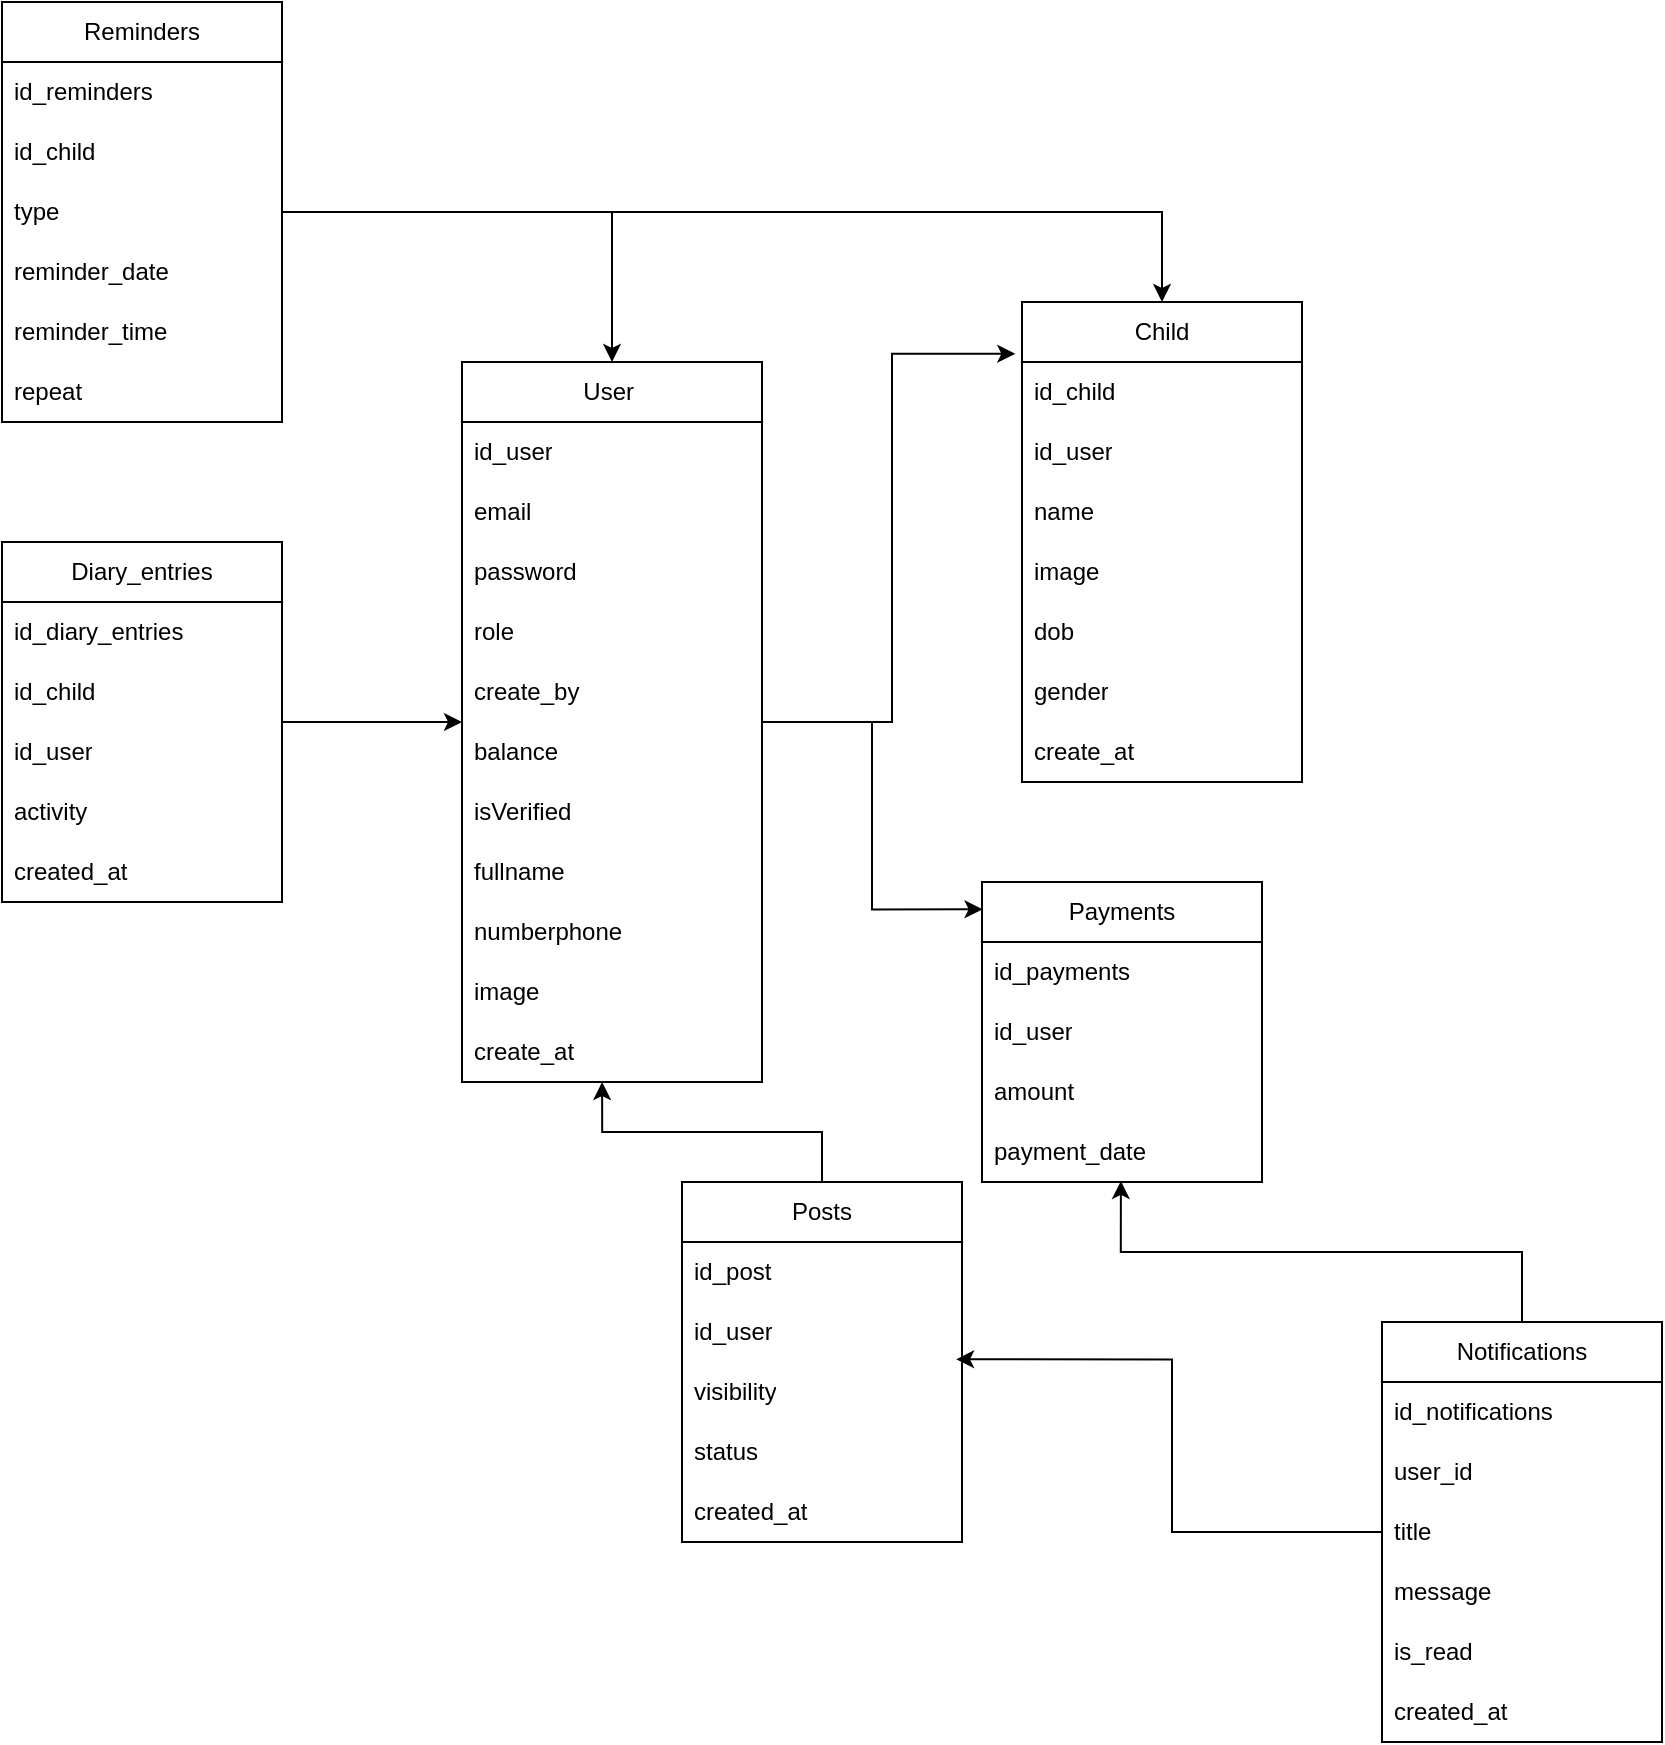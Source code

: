 <mxfile version="27.1.6">
  <diagram name="Trang-1" id="dfRigs13at9_oGxyz8qg">
    <mxGraphModel dx="2505" dy="914" grid="1" gridSize="10" guides="1" tooltips="1" connect="1" arrows="1" fold="1" page="1" pageScale="1" pageWidth="827" pageHeight="1169" math="0" shadow="0">
      <root>
        <mxCell id="0" />
        <mxCell id="1" parent="0" />
        <mxCell id="B8o3VL0zyNEKrHlhs4Ju-1" value="User&amp;nbsp;" style="swimlane;fontStyle=0;childLayout=stackLayout;horizontal=1;startSize=30;horizontalStack=0;resizeParent=1;resizeParentMax=0;resizeLast=0;collapsible=1;marginBottom=0;whiteSpace=wrap;html=1;" vertex="1" parent="1">
          <mxGeometry x="70" y="210" width="150" height="360" as="geometry" />
        </mxCell>
        <mxCell id="B8o3VL0zyNEKrHlhs4Ju-2" value="id_user" style="text;strokeColor=none;fillColor=none;align=left;verticalAlign=middle;spacingLeft=4;spacingRight=4;overflow=hidden;points=[[0,0.5],[1,0.5]];portConstraint=eastwest;rotatable=0;whiteSpace=wrap;html=1;" vertex="1" parent="B8o3VL0zyNEKrHlhs4Ju-1">
          <mxGeometry y="30" width="150" height="30" as="geometry" />
        </mxCell>
        <mxCell id="B8o3VL0zyNEKrHlhs4Ju-3" value="email" style="text;strokeColor=none;fillColor=none;align=left;verticalAlign=middle;spacingLeft=4;spacingRight=4;overflow=hidden;points=[[0,0.5],[1,0.5]];portConstraint=eastwest;rotatable=0;whiteSpace=wrap;html=1;" vertex="1" parent="B8o3VL0zyNEKrHlhs4Ju-1">
          <mxGeometry y="60" width="150" height="30" as="geometry" />
        </mxCell>
        <mxCell id="B8o3VL0zyNEKrHlhs4Ju-4" value="password" style="text;strokeColor=none;fillColor=none;align=left;verticalAlign=middle;spacingLeft=4;spacingRight=4;overflow=hidden;points=[[0,0.5],[1,0.5]];portConstraint=eastwest;rotatable=0;whiteSpace=wrap;html=1;" vertex="1" parent="B8o3VL0zyNEKrHlhs4Ju-1">
          <mxGeometry y="90" width="150" height="30" as="geometry" />
        </mxCell>
        <mxCell id="B8o3VL0zyNEKrHlhs4Ju-16" value="role" style="text;strokeColor=none;fillColor=none;align=left;verticalAlign=middle;spacingLeft=4;spacingRight=4;overflow=hidden;points=[[0,0.5],[1,0.5]];portConstraint=eastwest;rotatable=0;whiteSpace=wrap;html=1;" vertex="1" parent="B8o3VL0zyNEKrHlhs4Ju-1">
          <mxGeometry y="120" width="150" height="30" as="geometry" />
        </mxCell>
        <mxCell id="B8o3VL0zyNEKrHlhs4Ju-18" value="create_by" style="text;strokeColor=none;fillColor=none;align=left;verticalAlign=middle;spacingLeft=4;spacingRight=4;overflow=hidden;points=[[0,0.5],[1,0.5]];portConstraint=eastwest;rotatable=0;whiteSpace=wrap;html=1;" vertex="1" parent="B8o3VL0zyNEKrHlhs4Ju-1">
          <mxGeometry y="150" width="150" height="30" as="geometry" />
        </mxCell>
        <mxCell id="B8o3VL0zyNEKrHlhs4Ju-20" value="balance" style="text;strokeColor=none;fillColor=none;align=left;verticalAlign=middle;spacingLeft=4;spacingRight=4;overflow=hidden;points=[[0,0.5],[1,0.5]];portConstraint=eastwest;rotatable=0;whiteSpace=wrap;html=1;" vertex="1" parent="B8o3VL0zyNEKrHlhs4Ju-1">
          <mxGeometry y="180" width="150" height="30" as="geometry" />
        </mxCell>
        <mxCell id="B8o3VL0zyNEKrHlhs4Ju-19" value="isVerified" style="text;strokeColor=none;fillColor=none;align=left;verticalAlign=middle;spacingLeft=4;spacingRight=4;overflow=hidden;points=[[0,0.5],[1,0.5]];portConstraint=eastwest;rotatable=0;whiteSpace=wrap;html=1;" vertex="1" parent="B8o3VL0zyNEKrHlhs4Ju-1">
          <mxGeometry y="210" width="150" height="30" as="geometry" />
        </mxCell>
        <mxCell id="B8o3VL0zyNEKrHlhs4Ju-22" value="fullname" style="text;strokeColor=none;fillColor=none;align=left;verticalAlign=middle;spacingLeft=4;spacingRight=4;overflow=hidden;points=[[0,0.5],[1,0.5]];portConstraint=eastwest;rotatable=0;whiteSpace=wrap;html=1;" vertex="1" parent="B8o3VL0zyNEKrHlhs4Ju-1">
          <mxGeometry y="240" width="150" height="30" as="geometry" />
        </mxCell>
        <mxCell id="B8o3VL0zyNEKrHlhs4Ju-23" value="numberphone" style="text;strokeColor=none;fillColor=none;align=left;verticalAlign=middle;spacingLeft=4;spacingRight=4;overflow=hidden;points=[[0,0.5],[1,0.5]];portConstraint=eastwest;rotatable=0;whiteSpace=wrap;html=1;" vertex="1" parent="B8o3VL0zyNEKrHlhs4Ju-1">
          <mxGeometry y="270" width="150" height="30" as="geometry" />
        </mxCell>
        <mxCell id="B8o3VL0zyNEKrHlhs4Ju-21" value="image" style="text;strokeColor=none;fillColor=none;align=left;verticalAlign=middle;spacingLeft=4;spacingRight=4;overflow=hidden;points=[[0,0.5],[1,0.5]];portConstraint=eastwest;rotatable=0;whiteSpace=wrap;html=1;" vertex="1" parent="B8o3VL0zyNEKrHlhs4Ju-1">
          <mxGeometry y="300" width="150" height="30" as="geometry" />
        </mxCell>
        <mxCell id="B8o3VL0zyNEKrHlhs4Ju-24" value="create_at" style="text;strokeColor=none;fillColor=none;align=left;verticalAlign=middle;spacingLeft=4;spacingRight=4;overflow=hidden;points=[[0,0.5],[1,0.5]];portConstraint=eastwest;rotatable=0;whiteSpace=wrap;html=1;" vertex="1" parent="B8o3VL0zyNEKrHlhs4Ju-1">
          <mxGeometry y="330" width="150" height="30" as="geometry" />
        </mxCell>
        <mxCell id="B8o3VL0zyNEKrHlhs4Ju-29" value="Child" style="swimlane;fontStyle=0;childLayout=stackLayout;horizontal=1;startSize=30;horizontalStack=0;resizeParent=1;resizeParentMax=0;resizeLast=0;collapsible=1;marginBottom=0;whiteSpace=wrap;html=1;" vertex="1" parent="1">
          <mxGeometry x="350" y="180" width="140" height="240" as="geometry" />
        </mxCell>
        <mxCell id="B8o3VL0zyNEKrHlhs4Ju-30" value="id_child" style="text;strokeColor=none;fillColor=none;align=left;verticalAlign=middle;spacingLeft=4;spacingRight=4;overflow=hidden;points=[[0,0.5],[1,0.5]];portConstraint=eastwest;rotatable=0;whiteSpace=wrap;html=1;" vertex="1" parent="B8o3VL0zyNEKrHlhs4Ju-29">
          <mxGeometry y="30" width="140" height="30" as="geometry" />
        </mxCell>
        <mxCell id="B8o3VL0zyNEKrHlhs4Ju-34" value="id_user" style="text;strokeColor=none;fillColor=none;align=left;verticalAlign=middle;spacingLeft=4;spacingRight=4;overflow=hidden;points=[[0,0.5],[1,0.5]];portConstraint=eastwest;rotatable=0;whiteSpace=wrap;html=1;" vertex="1" parent="B8o3VL0zyNEKrHlhs4Ju-29">
          <mxGeometry y="60" width="140" height="30" as="geometry" />
        </mxCell>
        <mxCell id="B8o3VL0zyNEKrHlhs4Ju-31" value="name" style="text;strokeColor=none;fillColor=none;align=left;verticalAlign=middle;spacingLeft=4;spacingRight=4;overflow=hidden;points=[[0,0.5],[1,0.5]];portConstraint=eastwest;rotatable=0;whiteSpace=wrap;html=1;" vertex="1" parent="B8o3VL0zyNEKrHlhs4Ju-29">
          <mxGeometry y="90" width="140" height="30" as="geometry" />
        </mxCell>
        <mxCell id="B8o3VL0zyNEKrHlhs4Ju-64" value="image" style="text;strokeColor=none;fillColor=none;align=left;verticalAlign=middle;spacingLeft=4;spacingRight=4;overflow=hidden;points=[[0,0.5],[1,0.5]];portConstraint=eastwest;rotatable=0;whiteSpace=wrap;html=1;" vertex="1" parent="B8o3VL0zyNEKrHlhs4Ju-29">
          <mxGeometry y="120" width="140" height="30" as="geometry" />
        </mxCell>
        <mxCell id="B8o3VL0zyNEKrHlhs4Ju-33" value="dob" style="text;strokeColor=none;fillColor=none;align=left;verticalAlign=middle;spacingLeft=4;spacingRight=4;overflow=hidden;points=[[0,0.5],[1,0.5]];portConstraint=eastwest;rotatable=0;whiteSpace=wrap;html=1;" vertex="1" parent="B8o3VL0zyNEKrHlhs4Ju-29">
          <mxGeometry y="150" width="140" height="30" as="geometry" />
        </mxCell>
        <mxCell id="B8o3VL0zyNEKrHlhs4Ju-63" value="gender" style="text;strokeColor=none;fillColor=none;align=left;verticalAlign=middle;spacingLeft=4;spacingRight=4;overflow=hidden;points=[[0,0.5],[1,0.5]];portConstraint=eastwest;rotatable=0;whiteSpace=wrap;html=1;" vertex="1" parent="B8o3VL0zyNEKrHlhs4Ju-29">
          <mxGeometry y="180" width="140" height="30" as="geometry" />
        </mxCell>
        <mxCell id="B8o3VL0zyNEKrHlhs4Ju-35" value="create_at" style="text;strokeColor=none;fillColor=none;align=left;verticalAlign=middle;spacingLeft=4;spacingRight=4;overflow=hidden;points=[[0,0.5],[1,0.5]];portConstraint=eastwest;rotatable=0;whiteSpace=wrap;html=1;" vertex="1" parent="B8o3VL0zyNEKrHlhs4Ju-29">
          <mxGeometry y="210" width="140" height="30" as="geometry" />
        </mxCell>
        <mxCell id="B8o3VL0zyNEKrHlhs4Ju-85" style="edgeStyle=orthogonalEdgeStyle;rounded=0;orthogonalLoop=1;jettySize=auto;html=1;entryX=0.5;entryY=0;entryDx=0;entryDy=0;" edge="1" parent="1" source="B8o3VL0zyNEKrHlhs4Ju-36" target="B8o3VL0zyNEKrHlhs4Ju-1">
          <mxGeometry relative="1" as="geometry" />
        </mxCell>
        <mxCell id="B8o3VL0zyNEKrHlhs4Ju-91" style="edgeStyle=orthogonalEdgeStyle;rounded=0;orthogonalLoop=1;jettySize=auto;html=1;entryX=0.5;entryY=0;entryDx=0;entryDy=0;" edge="1" parent="1" source="B8o3VL0zyNEKrHlhs4Ju-36" target="B8o3VL0zyNEKrHlhs4Ju-29">
          <mxGeometry relative="1" as="geometry" />
        </mxCell>
        <mxCell id="B8o3VL0zyNEKrHlhs4Ju-36" value="Reminders" style="swimlane;fontStyle=0;childLayout=stackLayout;horizontal=1;startSize=30;horizontalStack=0;resizeParent=1;resizeParentMax=0;resizeLast=0;collapsible=1;marginBottom=0;whiteSpace=wrap;html=1;" vertex="1" parent="1">
          <mxGeometry x="-160" y="30" width="140" height="210" as="geometry" />
        </mxCell>
        <mxCell id="B8o3VL0zyNEKrHlhs4Ju-40" value="id_reminders" style="text;strokeColor=none;fillColor=none;align=left;verticalAlign=middle;spacingLeft=4;spacingRight=4;overflow=hidden;points=[[0,0.5],[1,0.5]];portConstraint=eastwest;rotatable=0;whiteSpace=wrap;html=1;" vertex="1" parent="B8o3VL0zyNEKrHlhs4Ju-36">
          <mxGeometry y="30" width="140" height="30" as="geometry" />
        </mxCell>
        <mxCell id="B8o3VL0zyNEKrHlhs4Ju-37" value="id_child" style="text;strokeColor=none;fillColor=none;align=left;verticalAlign=middle;spacingLeft=4;spacingRight=4;overflow=hidden;points=[[0,0.5],[1,0.5]];portConstraint=eastwest;rotatable=0;whiteSpace=wrap;html=1;" vertex="1" parent="B8o3VL0zyNEKrHlhs4Ju-36">
          <mxGeometry y="60" width="140" height="30" as="geometry" />
        </mxCell>
        <mxCell id="B8o3VL0zyNEKrHlhs4Ju-38" value="type" style="text;strokeColor=none;fillColor=none;align=left;verticalAlign=middle;spacingLeft=4;spacingRight=4;overflow=hidden;points=[[0,0.5],[1,0.5]];portConstraint=eastwest;rotatable=0;whiteSpace=wrap;html=1;" vertex="1" parent="B8o3VL0zyNEKrHlhs4Ju-36">
          <mxGeometry y="90" width="140" height="30" as="geometry" />
        </mxCell>
        <mxCell id="B8o3VL0zyNEKrHlhs4Ju-42" value="reminder_date" style="text;strokeColor=none;fillColor=none;align=left;verticalAlign=middle;spacingLeft=4;spacingRight=4;overflow=hidden;points=[[0,0.5],[1,0.5]];portConstraint=eastwest;rotatable=0;whiteSpace=wrap;html=1;" vertex="1" parent="B8o3VL0zyNEKrHlhs4Ju-36">
          <mxGeometry y="120" width="140" height="30" as="geometry" />
        </mxCell>
        <mxCell id="B8o3VL0zyNEKrHlhs4Ju-41" value="reminder_time" style="text;strokeColor=none;fillColor=none;align=left;verticalAlign=middle;spacingLeft=4;spacingRight=4;overflow=hidden;points=[[0,0.5],[1,0.5]];portConstraint=eastwest;rotatable=0;whiteSpace=wrap;html=1;" vertex="1" parent="B8o3VL0zyNEKrHlhs4Ju-36">
          <mxGeometry y="150" width="140" height="30" as="geometry" />
        </mxCell>
        <mxCell id="B8o3VL0zyNEKrHlhs4Ju-43" value="repeat" style="text;strokeColor=none;fillColor=none;align=left;verticalAlign=middle;spacingLeft=4;spacingRight=4;overflow=hidden;points=[[0,0.5],[1,0.5]];portConstraint=eastwest;rotatable=0;whiteSpace=wrap;html=1;" vertex="1" parent="B8o3VL0zyNEKrHlhs4Ju-36">
          <mxGeometry y="180" width="140" height="30" as="geometry" />
        </mxCell>
        <mxCell id="B8o3VL0zyNEKrHlhs4Ju-89" style="edgeStyle=orthogonalEdgeStyle;rounded=0;orthogonalLoop=1;jettySize=auto;html=1;" edge="1" parent="1" source="B8o3VL0zyNEKrHlhs4Ju-45" target="B8o3VL0zyNEKrHlhs4Ju-1">
          <mxGeometry relative="1" as="geometry" />
        </mxCell>
        <mxCell id="B8o3VL0zyNEKrHlhs4Ju-45" value="Diary_entries" style="swimlane;fontStyle=0;childLayout=stackLayout;horizontal=1;startSize=30;horizontalStack=0;resizeParent=1;resizeParentMax=0;resizeLast=0;collapsible=1;marginBottom=0;whiteSpace=wrap;html=1;" vertex="1" parent="1">
          <mxGeometry x="-160" y="300" width="140" height="180" as="geometry">
            <mxRectangle x="280" y="520" width="110" height="30" as="alternateBounds" />
          </mxGeometry>
        </mxCell>
        <mxCell id="B8o3VL0zyNEKrHlhs4Ju-46" value="id_diary_entries" style="text;strokeColor=none;fillColor=none;align=left;verticalAlign=middle;spacingLeft=4;spacingRight=4;overflow=hidden;points=[[0,0.5],[1,0.5]];portConstraint=eastwest;rotatable=0;whiteSpace=wrap;html=1;" vertex="1" parent="B8o3VL0zyNEKrHlhs4Ju-45">
          <mxGeometry y="30" width="140" height="30" as="geometry" />
        </mxCell>
        <mxCell id="B8o3VL0zyNEKrHlhs4Ju-50" value="id_child" style="text;strokeColor=none;fillColor=none;align=left;verticalAlign=middle;spacingLeft=4;spacingRight=4;overflow=hidden;points=[[0,0.5],[1,0.5]];portConstraint=eastwest;rotatable=0;whiteSpace=wrap;html=1;" vertex="1" parent="B8o3VL0zyNEKrHlhs4Ju-45">
          <mxGeometry y="60" width="140" height="30" as="geometry" />
        </mxCell>
        <mxCell id="B8o3VL0zyNEKrHlhs4Ju-51" value="id_user" style="text;strokeColor=none;fillColor=none;align=left;verticalAlign=middle;spacingLeft=4;spacingRight=4;overflow=hidden;points=[[0,0.5],[1,0.5]];portConstraint=eastwest;rotatable=0;whiteSpace=wrap;html=1;" vertex="1" parent="B8o3VL0zyNEKrHlhs4Ju-45">
          <mxGeometry y="90" width="140" height="30" as="geometry" />
        </mxCell>
        <mxCell id="B8o3VL0zyNEKrHlhs4Ju-49" value="activity" style="text;strokeColor=none;fillColor=none;align=left;verticalAlign=middle;spacingLeft=4;spacingRight=4;overflow=hidden;points=[[0,0.5],[1,0.5]];portConstraint=eastwest;rotatable=0;whiteSpace=wrap;html=1;" vertex="1" parent="B8o3VL0zyNEKrHlhs4Ju-45">
          <mxGeometry y="120" width="140" height="30" as="geometry" />
        </mxCell>
        <mxCell id="B8o3VL0zyNEKrHlhs4Ju-52" value="created_at" style="text;strokeColor=none;fillColor=none;align=left;verticalAlign=middle;spacingLeft=4;spacingRight=4;overflow=hidden;points=[[0,0.5],[1,0.5]];portConstraint=eastwest;rotatable=0;whiteSpace=wrap;html=1;" vertex="1" parent="B8o3VL0zyNEKrHlhs4Ju-45">
          <mxGeometry y="150" width="140" height="30" as="geometry" />
        </mxCell>
        <mxCell id="B8o3VL0zyNEKrHlhs4Ju-53" value="Posts" style="swimlane;fontStyle=0;childLayout=stackLayout;horizontal=1;startSize=30;horizontalStack=0;resizeParent=1;resizeParentMax=0;resizeLast=0;collapsible=1;marginBottom=0;whiteSpace=wrap;html=1;" vertex="1" parent="1">
          <mxGeometry x="180" y="620" width="140" height="180" as="geometry" />
        </mxCell>
        <mxCell id="B8o3VL0zyNEKrHlhs4Ju-54" value="id_post" style="text;strokeColor=none;fillColor=none;align=left;verticalAlign=middle;spacingLeft=4;spacingRight=4;overflow=hidden;points=[[0,0.5],[1,0.5]];portConstraint=eastwest;rotatable=0;whiteSpace=wrap;html=1;" vertex="1" parent="B8o3VL0zyNEKrHlhs4Ju-53">
          <mxGeometry y="30" width="140" height="30" as="geometry" />
        </mxCell>
        <mxCell id="B8o3VL0zyNEKrHlhs4Ju-55" value="id_user" style="text;strokeColor=none;fillColor=none;align=left;verticalAlign=middle;spacingLeft=4;spacingRight=4;overflow=hidden;points=[[0,0.5],[1,0.5]];portConstraint=eastwest;rotatable=0;whiteSpace=wrap;html=1;" vertex="1" parent="B8o3VL0zyNEKrHlhs4Ju-53">
          <mxGeometry y="60" width="140" height="30" as="geometry" />
        </mxCell>
        <mxCell id="B8o3VL0zyNEKrHlhs4Ju-56" value="visibility" style="text;strokeColor=none;fillColor=none;align=left;verticalAlign=middle;spacingLeft=4;spacingRight=4;overflow=hidden;points=[[0,0.5],[1,0.5]];portConstraint=eastwest;rotatable=0;whiteSpace=wrap;html=1;" vertex="1" parent="B8o3VL0zyNEKrHlhs4Ju-53">
          <mxGeometry y="90" width="140" height="30" as="geometry" />
        </mxCell>
        <mxCell id="B8o3VL0zyNEKrHlhs4Ju-59" value="status" style="text;strokeColor=none;fillColor=none;align=left;verticalAlign=middle;spacingLeft=4;spacingRight=4;overflow=hidden;points=[[0,0.5],[1,0.5]];portConstraint=eastwest;rotatable=0;whiteSpace=wrap;html=1;" vertex="1" parent="B8o3VL0zyNEKrHlhs4Ju-53">
          <mxGeometry y="120" width="140" height="30" as="geometry" />
        </mxCell>
        <mxCell id="B8o3VL0zyNEKrHlhs4Ju-58" value="created_at" style="text;strokeColor=none;fillColor=none;align=left;verticalAlign=middle;spacingLeft=4;spacingRight=4;overflow=hidden;points=[[0,0.5],[1,0.5]];portConstraint=eastwest;rotatable=0;whiteSpace=wrap;html=1;" vertex="1" parent="B8o3VL0zyNEKrHlhs4Ju-53">
          <mxGeometry y="150" width="140" height="30" as="geometry" />
        </mxCell>
        <mxCell id="B8o3VL0zyNEKrHlhs4Ju-61" style="edgeStyle=orthogonalEdgeStyle;rounded=0;orthogonalLoop=1;jettySize=auto;html=1;entryX=-0.024;entryY=0.108;entryDx=0;entryDy=0;entryPerimeter=0;" edge="1" parent="1" source="B8o3VL0zyNEKrHlhs4Ju-1" target="B8o3VL0zyNEKrHlhs4Ju-29">
          <mxGeometry relative="1" as="geometry" />
        </mxCell>
        <mxCell id="B8o3VL0zyNEKrHlhs4Ju-66" value="Payments" style="swimlane;fontStyle=0;childLayout=stackLayout;horizontal=1;startSize=30;horizontalStack=0;resizeParent=1;resizeParentMax=0;resizeLast=0;collapsible=1;marginBottom=0;whiteSpace=wrap;html=1;" vertex="1" parent="1">
          <mxGeometry x="330" y="470" width="140" height="150" as="geometry" />
        </mxCell>
        <mxCell id="B8o3VL0zyNEKrHlhs4Ju-67" value="id_payments" style="text;strokeColor=none;fillColor=none;align=left;verticalAlign=middle;spacingLeft=4;spacingRight=4;overflow=hidden;points=[[0,0.5],[1,0.5]];portConstraint=eastwest;rotatable=0;whiteSpace=wrap;html=1;" vertex="1" parent="B8o3VL0zyNEKrHlhs4Ju-66">
          <mxGeometry y="30" width="140" height="30" as="geometry" />
        </mxCell>
        <mxCell id="B8o3VL0zyNEKrHlhs4Ju-68" value="id_user" style="text;strokeColor=none;fillColor=none;align=left;verticalAlign=middle;spacingLeft=4;spacingRight=4;overflow=hidden;points=[[0,0.5],[1,0.5]];portConstraint=eastwest;rotatable=0;whiteSpace=wrap;html=1;" vertex="1" parent="B8o3VL0zyNEKrHlhs4Ju-66">
          <mxGeometry y="60" width="140" height="30" as="geometry" />
        </mxCell>
        <mxCell id="B8o3VL0zyNEKrHlhs4Ju-71" value="amount" style="text;strokeColor=none;fillColor=none;align=left;verticalAlign=middle;spacingLeft=4;spacingRight=4;overflow=hidden;points=[[0,0.5],[1,0.5]];portConstraint=eastwest;rotatable=0;whiteSpace=wrap;html=1;" vertex="1" parent="B8o3VL0zyNEKrHlhs4Ju-66">
          <mxGeometry y="90" width="140" height="30" as="geometry" />
        </mxCell>
        <mxCell id="B8o3VL0zyNEKrHlhs4Ju-72" value="payment_date" style="text;strokeColor=none;fillColor=none;align=left;verticalAlign=middle;spacingLeft=4;spacingRight=4;overflow=hidden;points=[[0,0.5],[1,0.5]];portConstraint=eastwest;rotatable=0;whiteSpace=wrap;html=1;" vertex="1" parent="B8o3VL0zyNEKrHlhs4Ju-66">
          <mxGeometry y="120" width="140" height="30" as="geometry" />
        </mxCell>
        <mxCell id="B8o3VL0zyNEKrHlhs4Ju-73" value="Notifications" style="swimlane;fontStyle=0;childLayout=stackLayout;horizontal=1;startSize=30;horizontalStack=0;resizeParent=1;resizeParentMax=0;resizeLast=0;collapsible=1;marginBottom=0;whiteSpace=wrap;html=1;" vertex="1" parent="1">
          <mxGeometry x="530" y="690" width="140" height="210" as="geometry" />
        </mxCell>
        <mxCell id="B8o3VL0zyNEKrHlhs4Ju-74" value="id_notifications" style="text;strokeColor=none;fillColor=none;align=left;verticalAlign=middle;spacingLeft=4;spacingRight=4;overflow=hidden;points=[[0,0.5],[1,0.5]];portConstraint=eastwest;rotatable=0;whiteSpace=wrap;html=1;" vertex="1" parent="B8o3VL0zyNEKrHlhs4Ju-73">
          <mxGeometry y="30" width="140" height="30" as="geometry" />
        </mxCell>
        <mxCell id="B8o3VL0zyNEKrHlhs4Ju-75" value="user_id" style="text;strokeColor=none;fillColor=none;align=left;verticalAlign=middle;spacingLeft=4;spacingRight=4;overflow=hidden;points=[[0,0.5],[1,0.5]];portConstraint=eastwest;rotatable=0;whiteSpace=wrap;html=1;" vertex="1" parent="B8o3VL0zyNEKrHlhs4Ju-73">
          <mxGeometry y="60" width="140" height="30" as="geometry" />
        </mxCell>
        <mxCell id="B8o3VL0zyNEKrHlhs4Ju-77" value="title" style="text;strokeColor=none;fillColor=none;align=left;verticalAlign=middle;spacingLeft=4;spacingRight=4;overflow=hidden;points=[[0,0.5],[1,0.5]];portConstraint=eastwest;rotatable=0;whiteSpace=wrap;html=1;" vertex="1" parent="B8o3VL0zyNEKrHlhs4Ju-73">
          <mxGeometry y="90" width="140" height="30" as="geometry" />
        </mxCell>
        <mxCell id="B8o3VL0zyNEKrHlhs4Ju-79" value="message" style="text;strokeColor=none;fillColor=none;align=left;verticalAlign=middle;spacingLeft=4;spacingRight=4;overflow=hidden;points=[[0,0.5],[1,0.5]];portConstraint=eastwest;rotatable=0;whiteSpace=wrap;html=1;" vertex="1" parent="B8o3VL0zyNEKrHlhs4Ju-73">
          <mxGeometry y="120" width="140" height="30" as="geometry" />
        </mxCell>
        <mxCell id="B8o3VL0zyNEKrHlhs4Ju-78" value="is_read" style="text;strokeColor=none;fillColor=none;align=left;verticalAlign=middle;spacingLeft=4;spacingRight=4;overflow=hidden;points=[[0,0.5],[1,0.5]];portConstraint=eastwest;rotatable=0;whiteSpace=wrap;html=1;" vertex="1" parent="B8o3VL0zyNEKrHlhs4Ju-73">
          <mxGeometry y="150" width="140" height="30" as="geometry" />
        </mxCell>
        <mxCell id="B8o3VL0zyNEKrHlhs4Ju-76" value="created_at" style="text;strokeColor=none;fillColor=none;align=left;verticalAlign=middle;spacingLeft=4;spacingRight=4;overflow=hidden;points=[[0,0.5],[1,0.5]];portConstraint=eastwest;rotatable=0;whiteSpace=wrap;html=1;" vertex="1" parent="B8o3VL0zyNEKrHlhs4Ju-73">
          <mxGeometry y="180" width="140" height="30" as="geometry" />
        </mxCell>
        <mxCell id="B8o3VL0zyNEKrHlhs4Ju-81" style="edgeStyle=orthogonalEdgeStyle;rounded=0;orthogonalLoop=1;jettySize=auto;html=1;entryX=0.002;entryY=0.091;entryDx=0;entryDy=0;entryPerimeter=0;" edge="1" parent="1" source="B8o3VL0zyNEKrHlhs4Ju-1" target="B8o3VL0zyNEKrHlhs4Ju-66">
          <mxGeometry relative="1" as="geometry" />
        </mxCell>
        <mxCell id="B8o3VL0zyNEKrHlhs4Ju-83" style="edgeStyle=orthogonalEdgeStyle;rounded=0;orthogonalLoop=1;jettySize=auto;html=1;entryX=0.979;entryY=-0.044;entryDx=0;entryDy=0;entryPerimeter=0;" edge="1" parent="1" source="B8o3VL0zyNEKrHlhs4Ju-73" target="B8o3VL0zyNEKrHlhs4Ju-56">
          <mxGeometry relative="1" as="geometry" />
        </mxCell>
        <mxCell id="B8o3VL0zyNEKrHlhs4Ju-86" style="edgeStyle=orthogonalEdgeStyle;rounded=0;orthogonalLoop=1;jettySize=auto;html=1;entryX=0.496;entryY=0.983;entryDx=0;entryDy=0;entryPerimeter=0;" edge="1" parent="1" source="B8o3VL0zyNEKrHlhs4Ju-73" target="B8o3VL0zyNEKrHlhs4Ju-72">
          <mxGeometry relative="1" as="geometry" />
        </mxCell>
        <mxCell id="B8o3VL0zyNEKrHlhs4Ju-90" style="edgeStyle=orthogonalEdgeStyle;rounded=0;orthogonalLoop=1;jettySize=auto;html=1;entryX=0.467;entryY=1;entryDx=0;entryDy=0;entryPerimeter=0;" edge="1" parent="1" source="B8o3VL0zyNEKrHlhs4Ju-53" target="B8o3VL0zyNEKrHlhs4Ju-24">
          <mxGeometry relative="1" as="geometry" />
        </mxCell>
      </root>
    </mxGraphModel>
  </diagram>
</mxfile>

